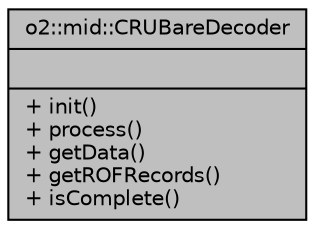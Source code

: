 digraph "o2::mid::CRUBareDecoder"
{
 // INTERACTIVE_SVG=YES
  bgcolor="transparent";
  edge [fontname="Helvetica",fontsize="10",labelfontname="Helvetica",labelfontsize="10"];
  node [fontname="Helvetica",fontsize="10",shape=record];
  Node1 [label="{o2::mid::CRUBareDecoder\n||+ init()\l+ process()\l+ getData()\l+ getROFRecords()\l+ isComplete()\l}",height=0.2,width=0.4,color="black", fillcolor="grey75", style="filled", fontcolor="black"];
}
